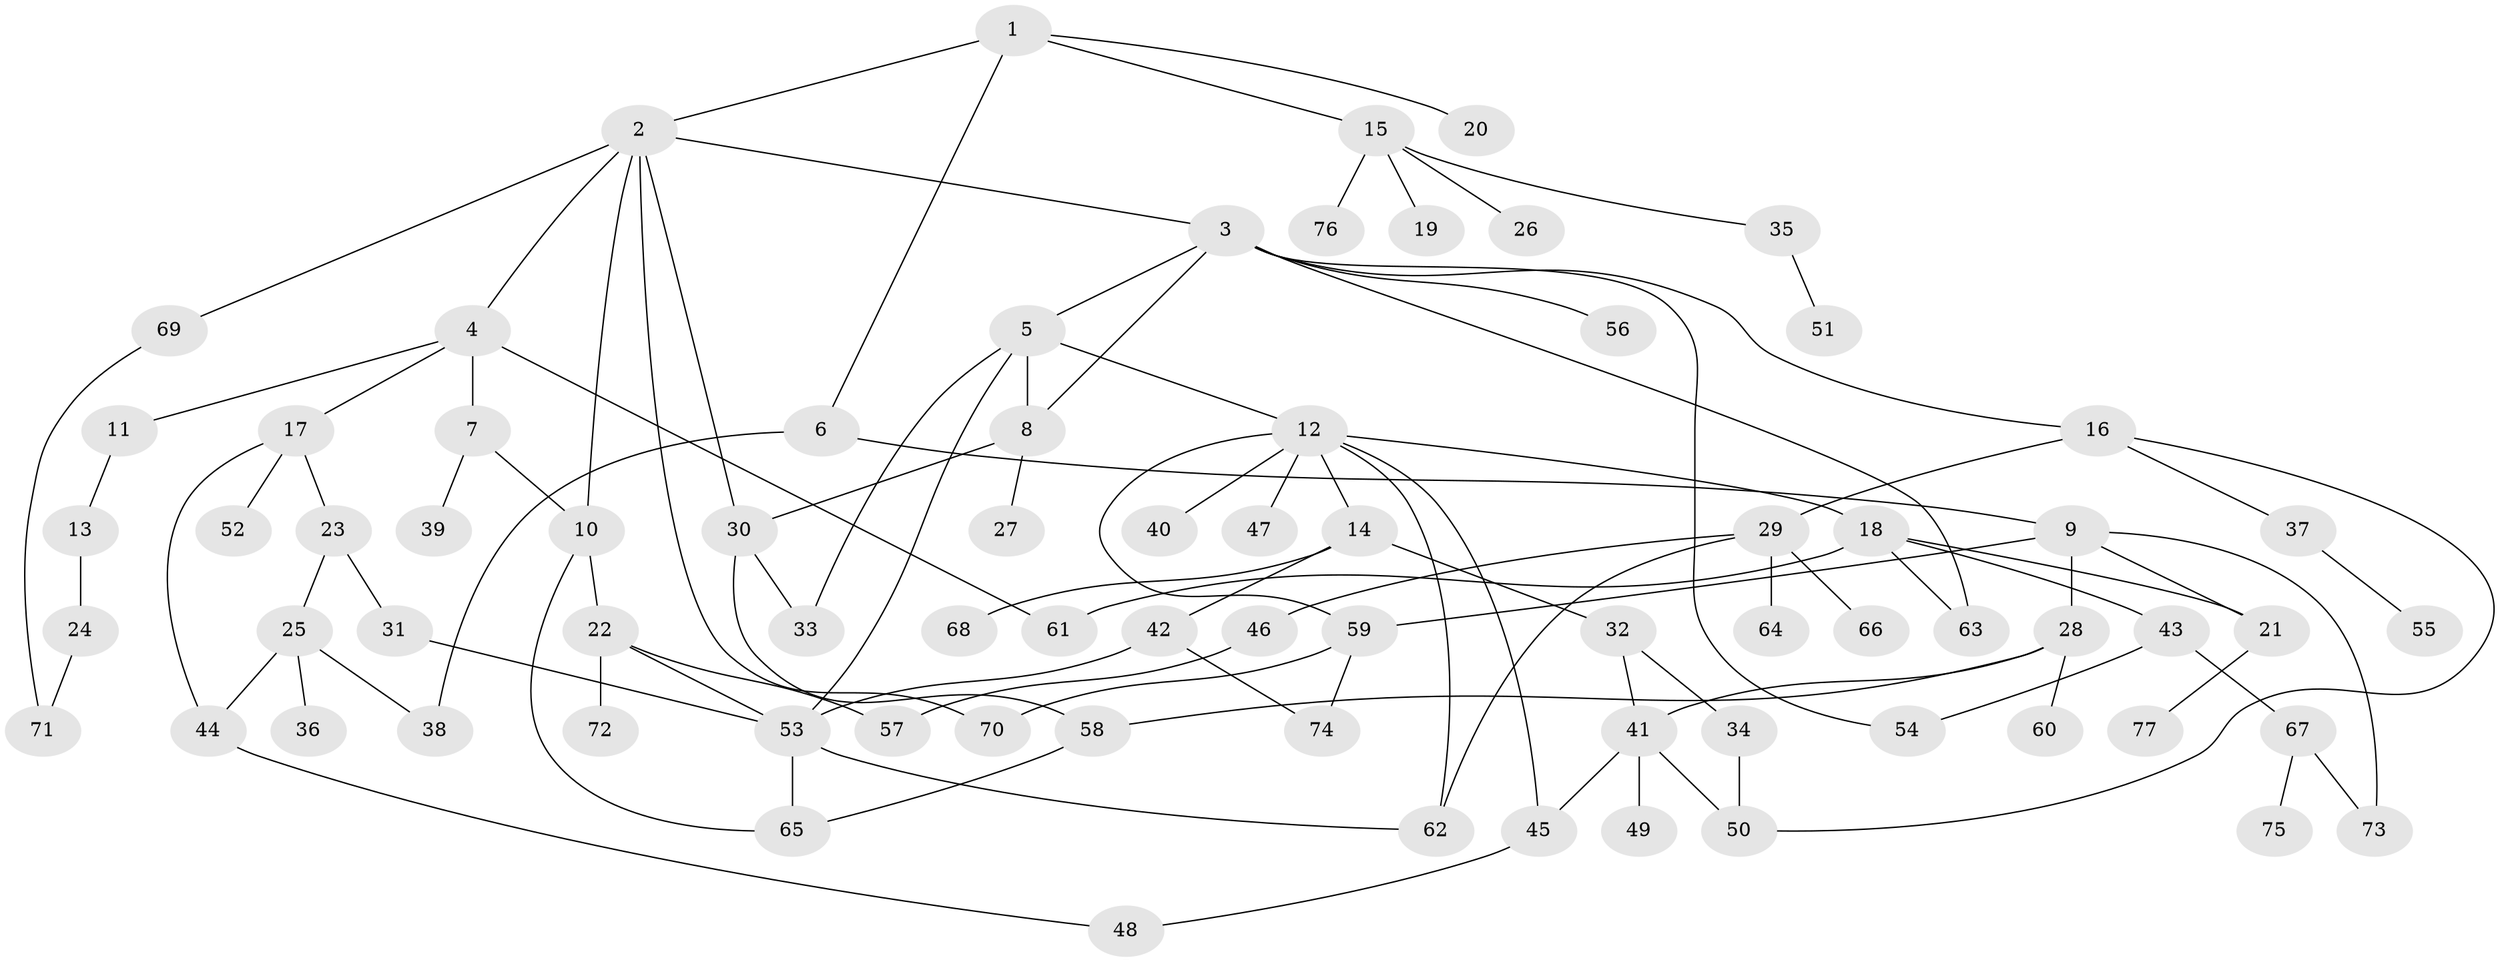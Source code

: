 // Generated by graph-tools (version 1.1) at 2025/01/03/09/25 03:01:09]
// undirected, 77 vertices, 105 edges
graph export_dot {
graph [start="1"]
  node [color=gray90,style=filled];
  1;
  2;
  3;
  4;
  5;
  6;
  7;
  8;
  9;
  10;
  11;
  12;
  13;
  14;
  15;
  16;
  17;
  18;
  19;
  20;
  21;
  22;
  23;
  24;
  25;
  26;
  27;
  28;
  29;
  30;
  31;
  32;
  33;
  34;
  35;
  36;
  37;
  38;
  39;
  40;
  41;
  42;
  43;
  44;
  45;
  46;
  47;
  48;
  49;
  50;
  51;
  52;
  53;
  54;
  55;
  56;
  57;
  58;
  59;
  60;
  61;
  62;
  63;
  64;
  65;
  66;
  67;
  68;
  69;
  70;
  71;
  72;
  73;
  74;
  75;
  76;
  77;
  1 -- 2;
  1 -- 6;
  1 -- 15;
  1 -- 20;
  2 -- 3;
  2 -- 4;
  2 -- 10;
  2 -- 30;
  2 -- 69;
  2 -- 70;
  3 -- 5;
  3 -- 16;
  3 -- 56;
  3 -- 54;
  3 -- 63;
  3 -- 8;
  4 -- 7;
  4 -- 11;
  4 -- 17;
  4 -- 61;
  5 -- 8;
  5 -- 12;
  5 -- 33;
  5 -- 53;
  6 -- 9;
  6 -- 38;
  7 -- 39;
  7 -- 10;
  8 -- 27;
  8 -- 30;
  9 -- 21;
  9 -- 28;
  9 -- 59;
  9 -- 73;
  10 -- 22;
  10 -- 65;
  11 -- 13;
  12 -- 14;
  12 -- 18;
  12 -- 40;
  12 -- 45;
  12 -- 47;
  12 -- 62;
  12 -- 59;
  13 -- 24;
  14 -- 32;
  14 -- 42;
  14 -- 68;
  15 -- 19;
  15 -- 26;
  15 -- 35;
  15 -- 76;
  16 -- 29;
  16 -- 37;
  16 -- 50;
  17 -- 23;
  17 -- 52;
  17 -- 44;
  18 -- 43;
  18 -- 63;
  18 -- 21;
  18 -- 61;
  21 -- 77;
  22 -- 53;
  22 -- 72;
  22 -- 57;
  23 -- 25;
  23 -- 31;
  24 -- 71;
  25 -- 36;
  25 -- 38;
  25 -- 44;
  28 -- 41;
  28 -- 60;
  28 -- 58;
  29 -- 46;
  29 -- 62;
  29 -- 64;
  29 -- 66;
  30 -- 58;
  30 -- 33;
  31 -- 53;
  32 -- 34;
  32 -- 41;
  34 -- 50;
  35 -- 51;
  37 -- 55;
  41 -- 49;
  41 -- 50;
  41 -- 45;
  42 -- 53;
  42 -- 74;
  43 -- 54;
  43 -- 67;
  44 -- 48;
  45 -- 48;
  46 -- 57;
  53 -- 65;
  53 -- 62;
  58 -- 65;
  59 -- 70;
  59 -- 74;
  67 -- 73;
  67 -- 75;
  69 -- 71;
}
